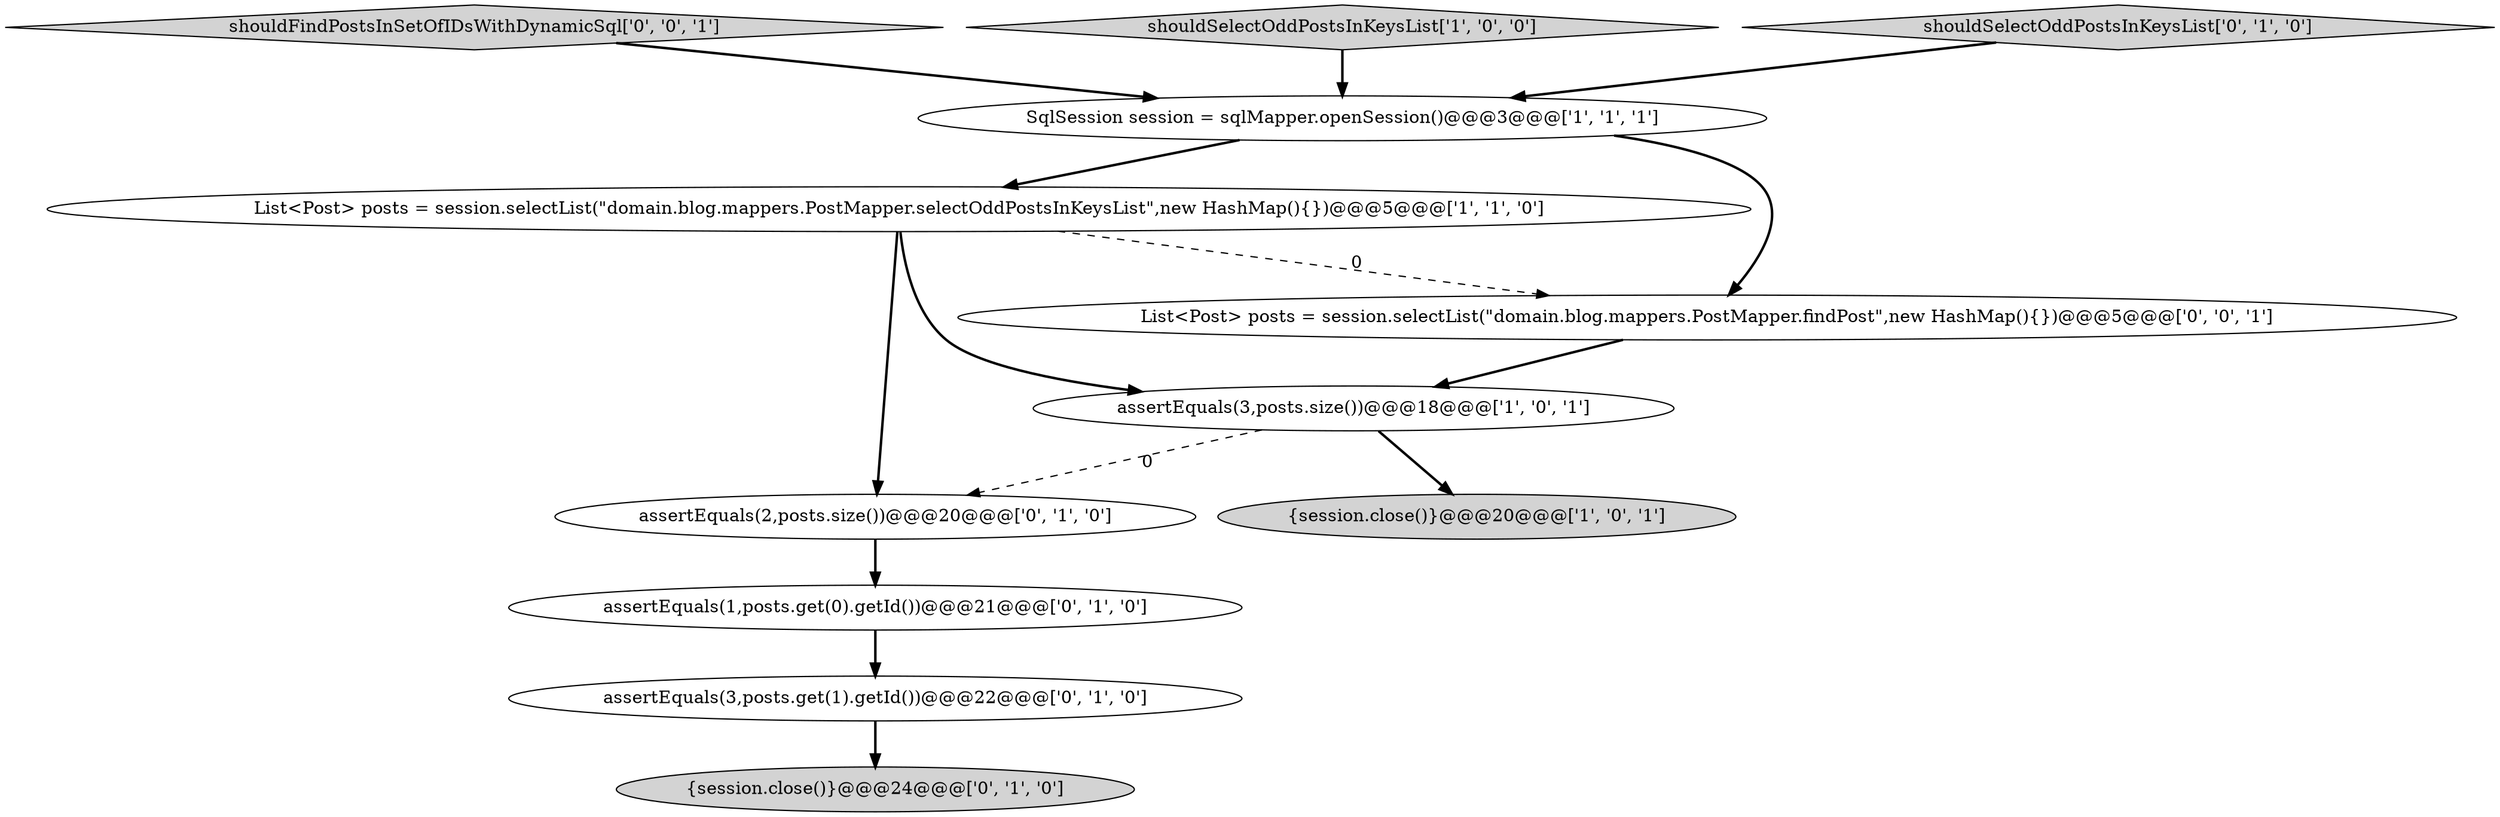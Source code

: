 digraph {
8 [style = filled, label = "assertEquals(1,posts.get(0).getId())@@@21@@@['0', '1', '0']", fillcolor = white, shape = ellipse image = "AAA1AAABBB2BBB"];
0 [style = filled, label = "assertEquals(3,posts.size())@@@18@@@['1', '0', '1']", fillcolor = white, shape = ellipse image = "AAA0AAABBB1BBB"];
6 [style = filled, label = "assertEquals(3,posts.get(1).getId())@@@22@@@['0', '1', '0']", fillcolor = white, shape = ellipse image = "AAA1AAABBB2BBB"];
11 [style = filled, label = "shouldFindPostsInSetOfIDsWithDynamicSql['0', '0', '1']", fillcolor = lightgray, shape = diamond image = "AAA0AAABBB3BBB"];
4 [style = filled, label = "List<Post> posts = session.selectList(\"domain.blog.mappers.PostMapper.selectOddPostsInKeysList\",new HashMap(){})@@@5@@@['1', '1', '0']", fillcolor = white, shape = ellipse image = "AAA0AAABBB1BBB"];
5 [style = filled, label = "{session.close()}@@@24@@@['0', '1', '0']", fillcolor = lightgray, shape = ellipse image = "AAA0AAABBB2BBB"];
1 [style = filled, label = "{session.close()}@@@20@@@['1', '0', '1']", fillcolor = lightgray, shape = ellipse image = "AAA0AAABBB1BBB"];
10 [style = filled, label = "List<Post> posts = session.selectList(\"domain.blog.mappers.PostMapper.findPost\",new HashMap(){})@@@5@@@['0', '0', '1']", fillcolor = white, shape = ellipse image = "AAA0AAABBB3BBB"];
2 [style = filled, label = "shouldSelectOddPostsInKeysList['1', '0', '0']", fillcolor = lightgray, shape = diamond image = "AAA0AAABBB1BBB"];
3 [style = filled, label = "SqlSession session = sqlMapper.openSession()@@@3@@@['1', '1', '1']", fillcolor = white, shape = ellipse image = "AAA0AAABBB1BBB"];
9 [style = filled, label = "assertEquals(2,posts.size())@@@20@@@['0', '1', '0']", fillcolor = white, shape = ellipse image = "AAA1AAABBB2BBB"];
7 [style = filled, label = "shouldSelectOddPostsInKeysList['0', '1', '0']", fillcolor = lightgray, shape = diamond image = "AAA0AAABBB2BBB"];
4->10 [style = dashed, label="0"];
11->3 [style = bold, label=""];
3->10 [style = bold, label=""];
9->8 [style = bold, label=""];
8->6 [style = bold, label=""];
4->9 [style = bold, label=""];
3->4 [style = bold, label=""];
0->1 [style = bold, label=""];
10->0 [style = bold, label=""];
4->0 [style = bold, label=""];
6->5 [style = bold, label=""];
2->3 [style = bold, label=""];
0->9 [style = dashed, label="0"];
7->3 [style = bold, label=""];
}
